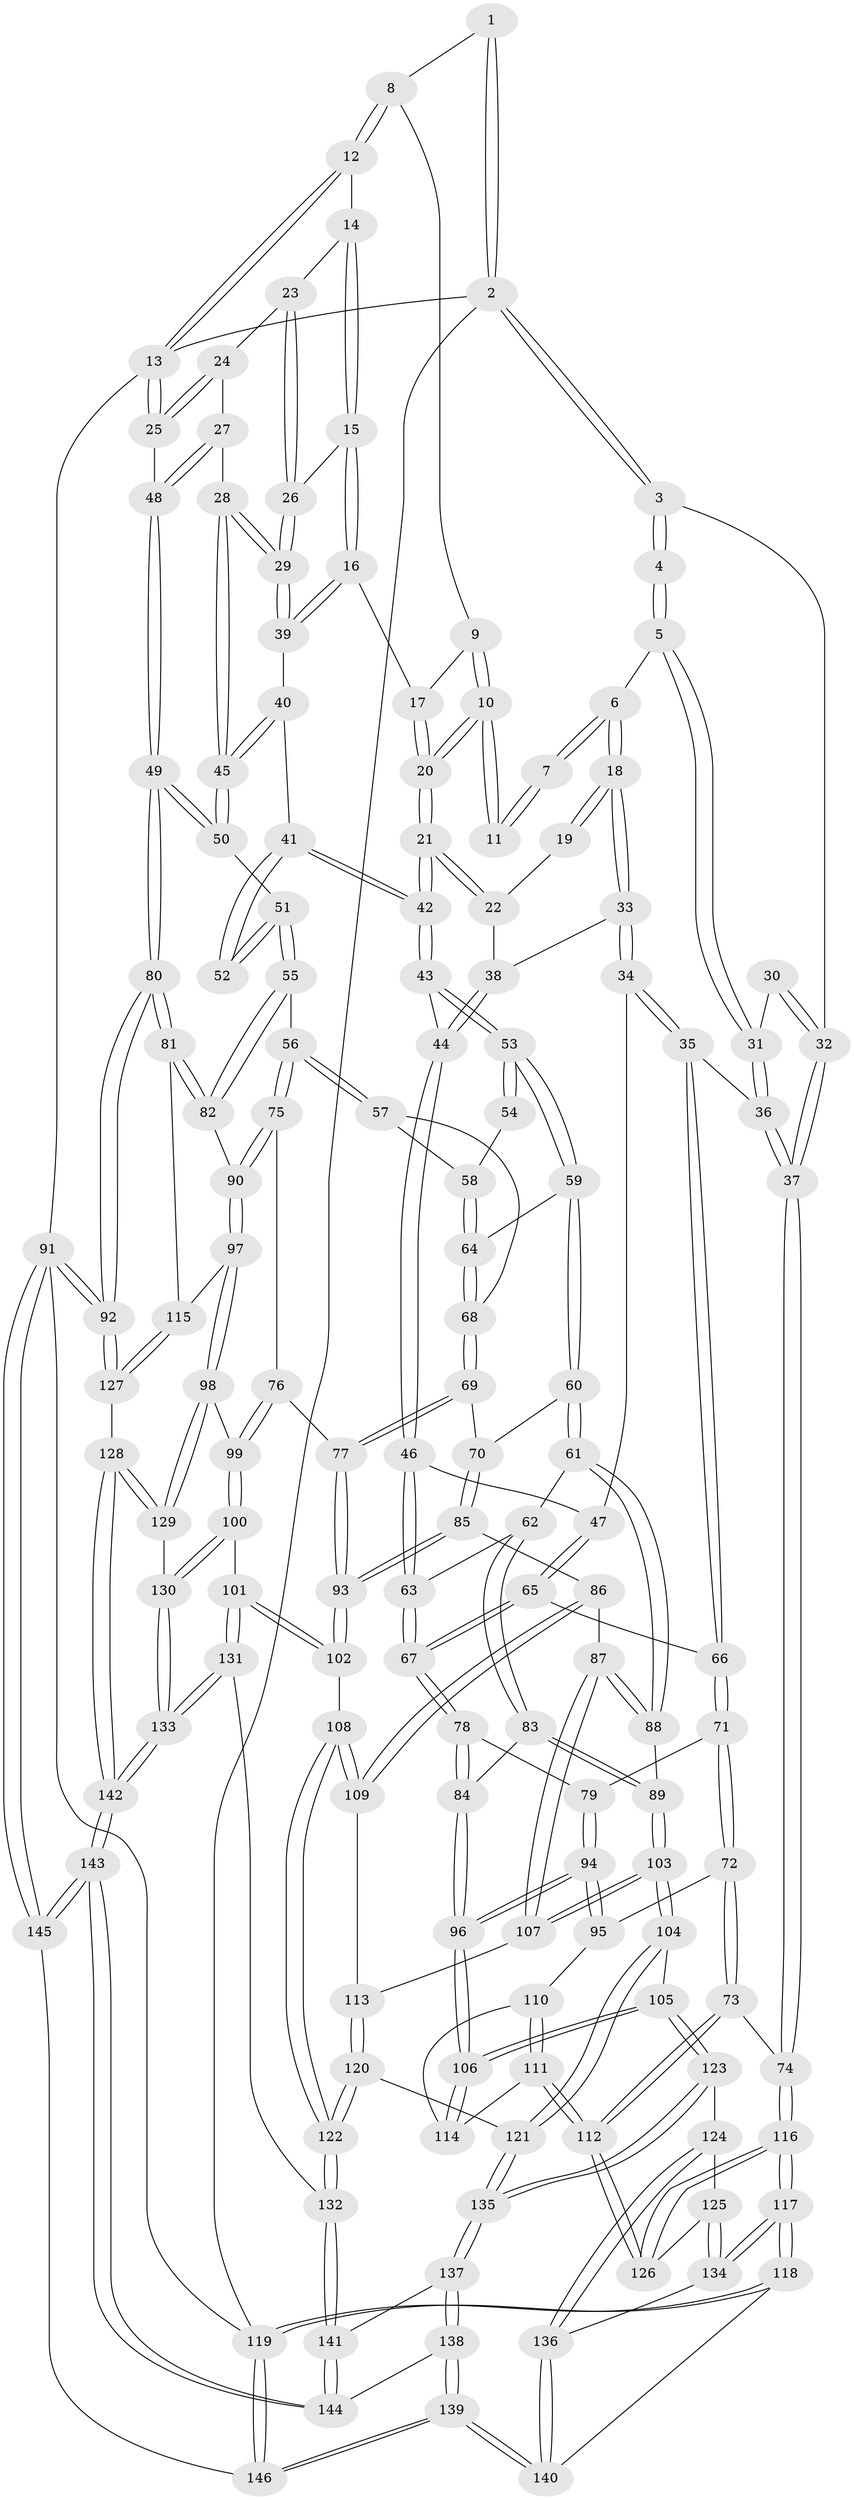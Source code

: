 // coarse degree distribution, {4: 0.4090909090909091, 8: 0.011363636363636364, 5: 0.3522727272727273, 3: 0.125, 6: 0.10227272727272728}
// Generated by graph-tools (version 1.1) at 2025/52/02/27/25 19:52:41]
// undirected, 146 vertices, 362 edges
graph export_dot {
graph [start="1"]
  node [color=gray90,style=filled];
  1 [pos="+0.34040802185280566+0"];
  2 [pos="+0+0"];
  3 [pos="+0+0"];
  4 [pos="+0.006747462491992314+0.02416892296698558"];
  5 [pos="+0.20485507646890355+0.11570008335769386"];
  6 [pos="+0.2086549864512946+0.11593771249131184"];
  7 [pos="+0.3306406949044043+0"];
  8 [pos="+0.7094968991289536+0"];
  9 [pos="+0.6564226466195987+0"];
  10 [pos="+0.529303394027634+0.1846932136290896"];
  11 [pos="+0.39411598979974394+0.0712892004914454"];
  12 [pos="+0.8377769234922041+0"];
  13 [pos="+1+0"];
  14 [pos="+0.8510262552816282+0"];
  15 [pos="+0.7781859807296111+0.18318438463194756"];
  16 [pos="+0.7677832611435584+0.19990592571335924"];
  17 [pos="+0.7123136966327291+0.17492388008653395"];
  18 [pos="+0.25049592970601714+0.168329237473685"];
  19 [pos="+0.390718667340257+0.07459733993117541"];
  20 [pos="+0.5293109317965635+0.18500497921144463"];
  21 [pos="+0.5287012799063815+0.18831664614244584"];
  22 [pos="+0.3344325104261742+0.19655764131810766"];
  23 [pos="+0.8736616784279444+0.04558983664084396"];
  24 [pos="+0.9539040522390935+0.1530861014452891"];
  25 [pos="+1+0.19288820997396217"];
  26 [pos="+0.8826960079333849+0.2054430105927174"];
  27 [pos="+0.9385844671228153+0.2467419997021469"];
  28 [pos="+0.9118226383250452+0.26116520536838195"];
  29 [pos="+0.9036984652158715+0.2511225234100769"];
  30 [pos="+0.09097480534663958+0.18299476140882606"];
  31 [pos="+0.1235477038107751+0.1972697951126289"];
  32 [pos="+0+0.3795373600752514"];
  33 [pos="+0.2678044248082518+0.21090787025198496"];
  34 [pos="+0.24540740169487785+0.2792492681512683"];
  35 [pos="+0.1278977076420581+0.3431690947914577"];
  36 [pos="+0.11983544023876062+0.3425777643549968"];
  37 [pos="+0+0.4008899979180523"];
  38 [pos="+0.28945777421668634+0.209906589086547"];
  39 [pos="+0.7677685475049572+0.2009746609102215"];
  40 [pos="+0.7592652223135036+0.23673140682376115"];
  41 [pos="+0.7425935940213164+0.27017515867570835"];
  42 [pos="+0.533899255410144+0.24341862214255175"];
  43 [pos="+0.5319769136206037+0.25096431754060716"];
  44 [pos="+0.42248700589791643+0.29515926005991255"];
  45 [pos="+0.9017875527191974+0.2845538637990066"];
  46 [pos="+0.3400323399864732+0.3622472534447305"];
  47 [pos="+0.33985303827308966+0.36219749054442146"];
  48 [pos="+1+0.26878637731839855"];
  49 [pos="+1+0.44853016867522044"];
  50 [pos="+0.8826799917225733+0.38554995205149234"];
  51 [pos="+0.8533073484534841+0.4009590848404785"];
  52 [pos="+0.7553053777592483+0.3179986567132608"];
  53 [pos="+0.5495891755038015+0.33345272002472687"];
  54 [pos="+0.7045345225843497+0.351098829019734"];
  55 [pos="+0.8374585833945356+0.43333841406231466"];
  56 [pos="+0.8212964251158391+0.44487387989063737"];
  57 [pos="+0.7336809510826696+0.42459673001046233"];
  58 [pos="+0.6971573965967387+0.38409039921374294"];
  59 [pos="+0.5492105362537592+0.3419910856575943"];
  60 [pos="+0.52067274841978+0.40916912907968156"];
  61 [pos="+0.463503468055899+0.4539146763480728"];
  62 [pos="+0.4035821960648922+0.45284164433443885"];
  63 [pos="+0.39174513617630036+0.44752013365946036"];
  64 [pos="+0.6562302848986059+0.42512861317134987"];
  65 [pos="+0.2424009041592423+0.44670335257246424"];
  66 [pos="+0.21439071438493904+0.4497018642469228"];
  67 [pos="+0.3180838936864806+0.49226202911061434"];
  68 [pos="+0.6634381202093453+0.44302678637596754"];
  69 [pos="+0.6623466956767197+0.49384035124775827"];
  70 [pos="+0.586079511780935+0.4912353110264265"];
  71 [pos="+0.203024373910218+0.5013072230523529"];
  72 [pos="+0.14745485846594605+0.5592249147575492"];
  73 [pos="+0.10380602016240564+0.5692954844821108"];
  74 [pos="+0+0.49682819092778335"];
  75 [pos="+0.7695152310805753+0.5096304700714223"];
  76 [pos="+0.7498398053914213+0.5174517100247288"];
  77 [pos="+0.6848269768488812+0.5200412182901455"];
  78 [pos="+0.31803045760499427+0.492472642363848"];
  79 [pos="+0.2728081123676001+0.548256386711155"];
  80 [pos="+1+0.6455467185782923"];
  81 [pos="+1+0.6126318549587169"];
  82 [pos="+0.9077938045285099+0.5567256741154274"];
  83 [pos="+0.3840545304236252+0.5694439813049326"];
  84 [pos="+0.35244417684315343+0.5715977844930451"];
  85 [pos="+0.557318030317379+0.5712044546136997"];
  86 [pos="+0.5403691221481451+0.5750581230567611"];
  87 [pos="+0.5040038231483595+0.5729298900182345"];
  88 [pos="+0.4898031447178037+0.558956796065481"];
  89 [pos="+0.3986304678598709+0.5810521952333563"];
  90 [pos="+0.82274752288113+0.6060812550518948"];
  91 [pos="+1+1"];
  92 [pos="+1+0.858049808788845"];
  93 [pos="+0.6412833285750982+0.6097041986378742"];
  94 [pos="+0.28226666275671314+0.596855655668131"];
  95 [pos="+0.20297162834499283+0.596829580063204"];
  96 [pos="+0.2941753309326668+0.6083949008241867"];
  97 [pos="+0.8089731834363043+0.6661674644974367"];
  98 [pos="+0.7837282876579208+0.6816753936345431"];
  99 [pos="+0.7344371285174576+0.6776048172657475"];
  100 [pos="+0.6851297372797647+0.6876430088810774"];
  101 [pos="+0.6744282177735111+0.6886408574884759"];
  102 [pos="+0.6632884431218918+0.6792339401367039"];
  103 [pos="+0.40756140027503773+0.6682633060344036"];
  104 [pos="+0.37319318094573656+0.7001365577904737"];
  105 [pos="+0.3233126777543385+0.7079459222329342"];
  106 [pos="+0.30421559566842993+0.68455665157161"];
  107 [pos="+0.47281383563404816+0.659103223664366"];
  108 [pos="+0.5622261749169907+0.6932349577565037"];
  109 [pos="+0.5544806458461968+0.6880822848739637"];
  110 [pos="+0.20421242697568517+0.6221775850340873"];
  111 [pos="+0.1801452261064462+0.6926588886918501"];
  112 [pos="+0.15186074336157848+0.706696080468459"];
  113 [pos="+0.4852817922795616+0.67092884637153"];
  114 [pos="+0.2656089491703855+0.6824793553818452"];
  115 [pos="+0.8376162730928052+0.6713012405479876"];
  116 [pos="+0+0.763464231105492"];
  117 [pos="+0+0.7992761689221795"];
  118 [pos="+0+0.8518521272834951"];
  119 [pos="+0+1"];
  120 [pos="+0.4806697538671637+0.7907219871837264"];
  121 [pos="+0.4609943242105224+0.789712270925593"];
  122 [pos="+0.5170785970924247+0.806411942730861"];
  123 [pos="+0.30481284320965635+0.7618909081338002"];
  124 [pos="+0.24474904662148678+0.7909843439733426"];
  125 [pos="+0.15731795024485448+0.7312859709250993"];
  126 [pos="+0.1504850675870434+0.7099133210895926"];
  127 [pos="+0.96174897719407+0.7978406934280027"];
  128 [pos="+0.902444352174425+0.8018081162818802"];
  129 [pos="+0.8137551689046687+0.7793162076438154"];
  130 [pos="+0.7764470737144045+0.8196936566730207"];
  131 [pos="+0.6610774511188653+0.7522020022168383"];
  132 [pos="+0.529241877830155+0.8206456265406494"];
  133 [pos="+0.7169846697248637+0.9175338492395245"];
  134 [pos="+0.11565292568069482+0.848423391632865"];
  135 [pos="+0.3646019488588252+0.8650027951339396"];
  136 [pos="+0.18917584561134673+0.9063495651352018"];
  137 [pos="+0.36440915363069853+0.8670512096480235"];
  138 [pos="+0.34659929236269493+0.9358083069387155"];
  139 [pos="+0.25265702205429935+1"];
  140 [pos="+0.22550270093399707+1"];
  141 [pos="+0.5447670009656406+0.8836613042668452"];
  142 [pos="+0.7104439186184018+0.9921768369172812"];
  143 [pos="+0.6932480777273361+1"];
  144 [pos="+0.5670444862588817+0.9395088368624948"];
  145 [pos="+0.7279233898514454+1"];
  146 [pos="+0.2557046813416699+1"];
  1 -- 2;
  1 -- 2;
  1 -- 8;
  2 -- 3;
  2 -- 3;
  2 -- 13;
  2 -- 119;
  3 -- 4;
  3 -- 4;
  3 -- 32;
  4 -- 5;
  4 -- 5;
  5 -- 6;
  5 -- 31;
  5 -- 31;
  6 -- 7;
  6 -- 7;
  6 -- 18;
  6 -- 18;
  7 -- 11;
  7 -- 11;
  8 -- 9;
  8 -- 12;
  8 -- 12;
  9 -- 10;
  9 -- 10;
  9 -- 17;
  10 -- 11;
  10 -- 11;
  10 -- 20;
  10 -- 20;
  12 -- 13;
  12 -- 13;
  12 -- 14;
  13 -- 25;
  13 -- 25;
  13 -- 91;
  14 -- 15;
  14 -- 15;
  14 -- 23;
  15 -- 16;
  15 -- 16;
  15 -- 26;
  16 -- 17;
  16 -- 39;
  16 -- 39;
  17 -- 20;
  17 -- 20;
  18 -- 19;
  18 -- 19;
  18 -- 33;
  18 -- 33;
  19 -- 22;
  20 -- 21;
  20 -- 21;
  21 -- 22;
  21 -- 22;
  21 -- 42;
  21 -- 42;
  22 -- 38;
  23 -- 24;
  23 -- 26;
  23 -- 26;
  24 -- 25;
  24 -- 25;
  24 -- 27;
  25 -- 48;
  26 -- 29;
  26 -- 29;
  27 -- 28;
  27 -- 48;
  27 -- 48;
  28 -- 29;
  28 -- 29;
  28 -- 45;
  28 -- 45;
  29 -- 39;
  29 -- 39;
  30 -- 31;
  30 -- 32;
  30 -- 32;
  31 -- 36;
  31 -- 36;
  32 -- 37;
  32 -- 37;
  33 -- 34;
  33 -- 34;
  33 -- 38;
  34 -- 35;
  34 -- 35;
  34 -- 47;
  35 -- 36;
  35 -- 66;
  35 -- 66;
  36 -- 37;
  36 -- 37;
  37 -- 74;
  37 -- 74;
  38 -- 44;
  38 -- 44;
  39 -- 40;
  40 -- 41;
  40 -- 45;
  40 -- 45;
  41 -- 42;
  41 -- 42;
  41 -- 52;
  41 -- 52;
  42 -- 43;
  42 -- 43;
  43 -- 44;
  43 -- 53;
  43 -- 53;
  44 -- 46;
  44 -- 46;
  45 -- 50;
  45 -- 50;
  46 -- 47;
  46 -- 63;
  46 -- 63;
  47 -- 65;
  47 -- 65;
  48 -- 49;
  48 -- 49;
  49 -- 50;
  49 -- 50;
  49 -- 80;
  49 -- 80;
  50 -- 51;
  51 -- 52;
  51 -- 52;
  51 -- 55;
  51 -- 55;
  53 -- 54;
  53 -- 54;
  53 -- 59;
  53 -- 59;
  54 -- 58;
  55 -- 56;
  55 -- 82;
  55 -- 82;
  56 -- 57;
  56 -- 57;
  56 -- 75;
  56 -- 75;
  57 -- 58;
  57 -- 68;
  58 -- 64;
  58 -- 64;
  59 -- 60;
  59 -- 60;
  59 -- 64;
  60 -- 61;
  60 -- 61;
  60 -- 70;
  61 -- 62;
  61 -- 88;
  61 -- 88;
  62 -- 63;
  62 -- 83;
  62 -- 83;
  63 -- 67;
  63 -- 67;
  64 -- 68;
  64 -- 68;
  65 -- 66;
  65 -- 67;
  65 -- 67;
  66 -- 71;
  66 -- 71;
  67 -- 78;
  67 -- 78;
  68 -- 69;
  68 -- 69;
  69 -- 70;
  69 -- 77;
  69 -- 77;
  70 -- 85;
  70 -- 85;
  71 -- 72;
  71 -- 72;
  71 -- 79;
  72 -- 73;
  72 -- 73;
  72 -- 95;
  73 -- 74;
  73 -- 112;
  73 -- 112;
  74 -- 116;
  74 -- 116;
  75 -- 76;
  75 -- 90;
  75 -- 90;
  76 -- 77;
  76 -- 99;
  76 -- 99;
  77 -- 93;
  77 -- 93;
  78 -- 79;
  78 -- 84;
  78 -- 84;
  79 -- 94;
  79 -- 94;
  80 -- 81;
  80 -- 81;
  80 -- 92;
  80 -- 92;
  81 -- 82;
  81 -- 82;
  81 -- 115;
  82 -- 90;
  83 -- 84;
  83 -- 89;
  83 -- 89;
  84 -- 96;
  84 -- 96;
  85 -- 86;
  85 -- 93;
  85 -- 93;
  86 -- 87;
  86 -- 109;
  86 -- 109;
  87 -- 88;
  87 -- 88;
  87 -- 107;
  87 -- 107;
  88 -- 89;
  89 -- 103;
  89 -- 103;
  90 -- 97;
  90 -- 97;
  91 -- 92;
  91 -- 92;
  91 -- 145;
  91 -- 145;
  91 -- 119;
  92 -- 127;
  92 -- 127;
  93 -- 102;
  93 -- 102;
  94 -- 95;
  94 -- 95;
  94 -- 96;
  94 -- 96;
  95 -- 110;
  96 -- 106;
  96 -- 106;
  97 -- 98;
  97 -- 98;
  97 -- 115;
  98 -- 99;
  98 -- 129;
  98 -- 129;
  99 -- 100;
  99 -- 100;
  100 -- 101;
  100 -- 130;
  100 -- 130;
  101 -- 102;
  101 -- 102;
  101 -- 131;
  101 -- 131;
  102 -- 108;
  103 -- 104;
  103 -- 104;
  103 -- 107;
  103 -- 107;
  104 -- 105;
  104 -- 121;
  104 -- 121;
  105 -- 106;
  105 -- 106;
  105 -- 123;
  105 -- 123;
  106 -- 114;
  106 -- 114;
  107 -- 113;
  108 -- 109;
  108 -- 109;
  108 -- 122;
  108 -- 122;
  109 -- 113;
  110 -- 111;
  110 -- 111;
  110 -- 114;
  111 -- 112;
  111 -- 112;
  111 -- 114;
  112 -- 126;
  112 -- 126;
  113 -- 120;
  113 -- 120;
  115 -- 127;
  115 -- 127;
  116 -- 117;
  116 -- 117;
  116 -- 126;
  116 -- 126;
  117 -- 118;
  117 -- 118;
  117 -- 134;
  117 -- 134;
  118 -- 119;
  118 -- 119;
  118 -- 140;
  119 -- 146;
  119 -- 146;
  120 -- 121;
  120 -- 122;
  120 -- 122;
  121 -- 135;
  121 -- 135;
  122 -- 132;
  122 -- 132;
  123 -- 124;
  123 -- 135;
  123 -- 135;
  124 -- 125;
  124 -- 136;
  124 -- 136;
  125 -- 126;
  125 -- 134;
  125 -- 134;
  127 -- 128;
  128 -- 129;
  128 -- 129;
  128 -- 142;
  128 -- 142;
  129 -- 130;
  130 -- 133;
  130 -- 133;
  131 -- 132;
  131 -- 133;
  131 -- 133;
  132 -- 141;
  132 -- 141;
  133 -- 142;
  133 -- 142;
  134 -- 136;
  135 -- 137;
  135 -- 137;
  136 -- 140;
  136 -- 140;
  137 -- 138;
  137 -- 138;
  137 -- 141;
  138 -- 139;
  138 -- 139;
  138 -- 144;
  139 -- 140;
  139 -- 140;
  139 -- 146;
  139 -- 146;
  141 -- 144;
  141 -- 144;
  142 -- 143;
  142 -- 143;
  143 -- 144;
  143 -- 144;
  143 -- 145;
  143 -- 145;
  145 -- 146;
}

